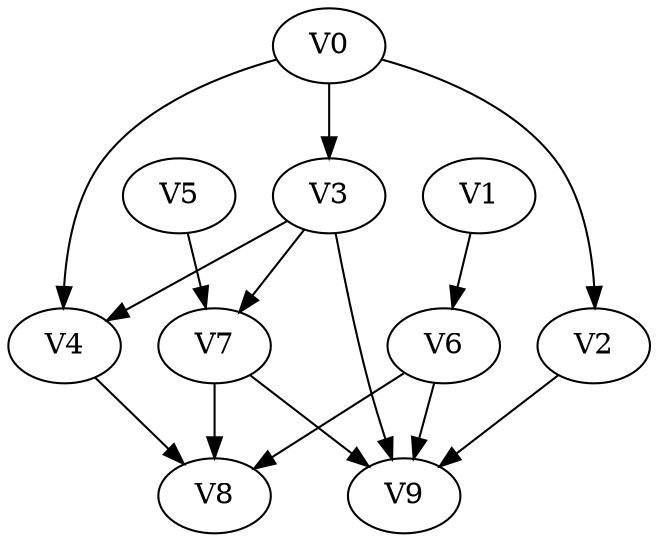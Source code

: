 strict digraph my_dotgraph {
concentrate=True;
V0;
V1;
V2;
V3;
V4;
V5;
V6;
V7;
V8;
V9;
V0 -> V2;
V0 -> V3;
V0 -> V4;
V1 -> V6;
V2 -> V9;
V3 -> V4;
V3 -> V7;
V3 -> V9;
V4 -> V8;
V5 -> V7;
V6 -> V8;
V6 -> V9;
V7 -> V8;
V7 -> V9;
V8 
}